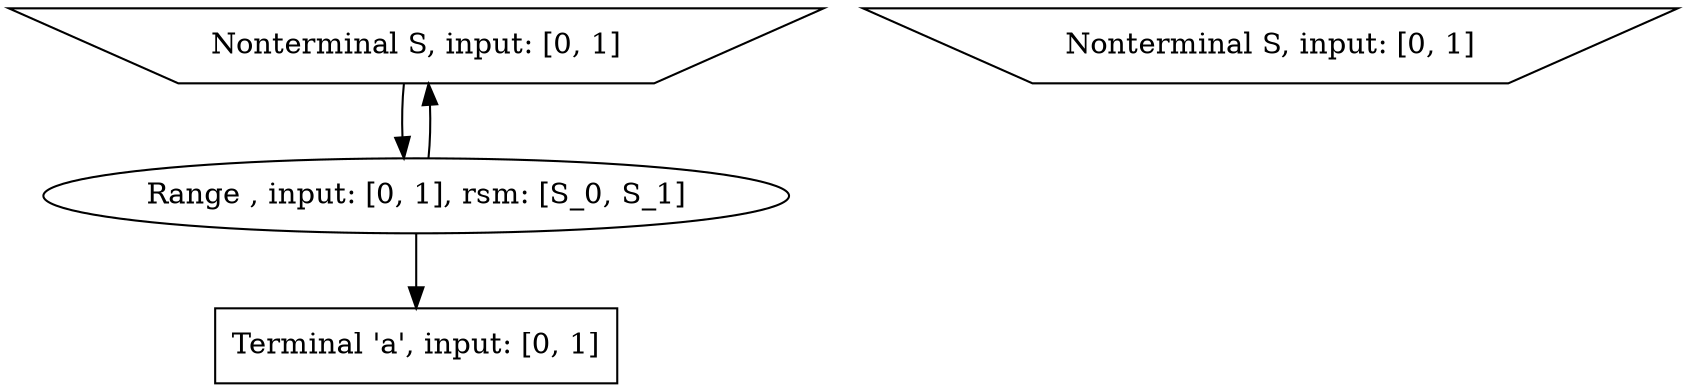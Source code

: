 digraph g {
labelloc="t"
label=""
0 [label = "Nonterminal S, input: [0, 1]", shape = invtrapezium]
1 [label = "Nonterminal S, input: [0, 1]", shape = invtrapezium]
2 [label = "Range , input: [0, 1], rsm: [S_0, S_1]", shape = ellipse]
3 [label = "Terminal 'a', input: [0, 1]", shape = rectangle]
0->2
2->3
2->0
}
